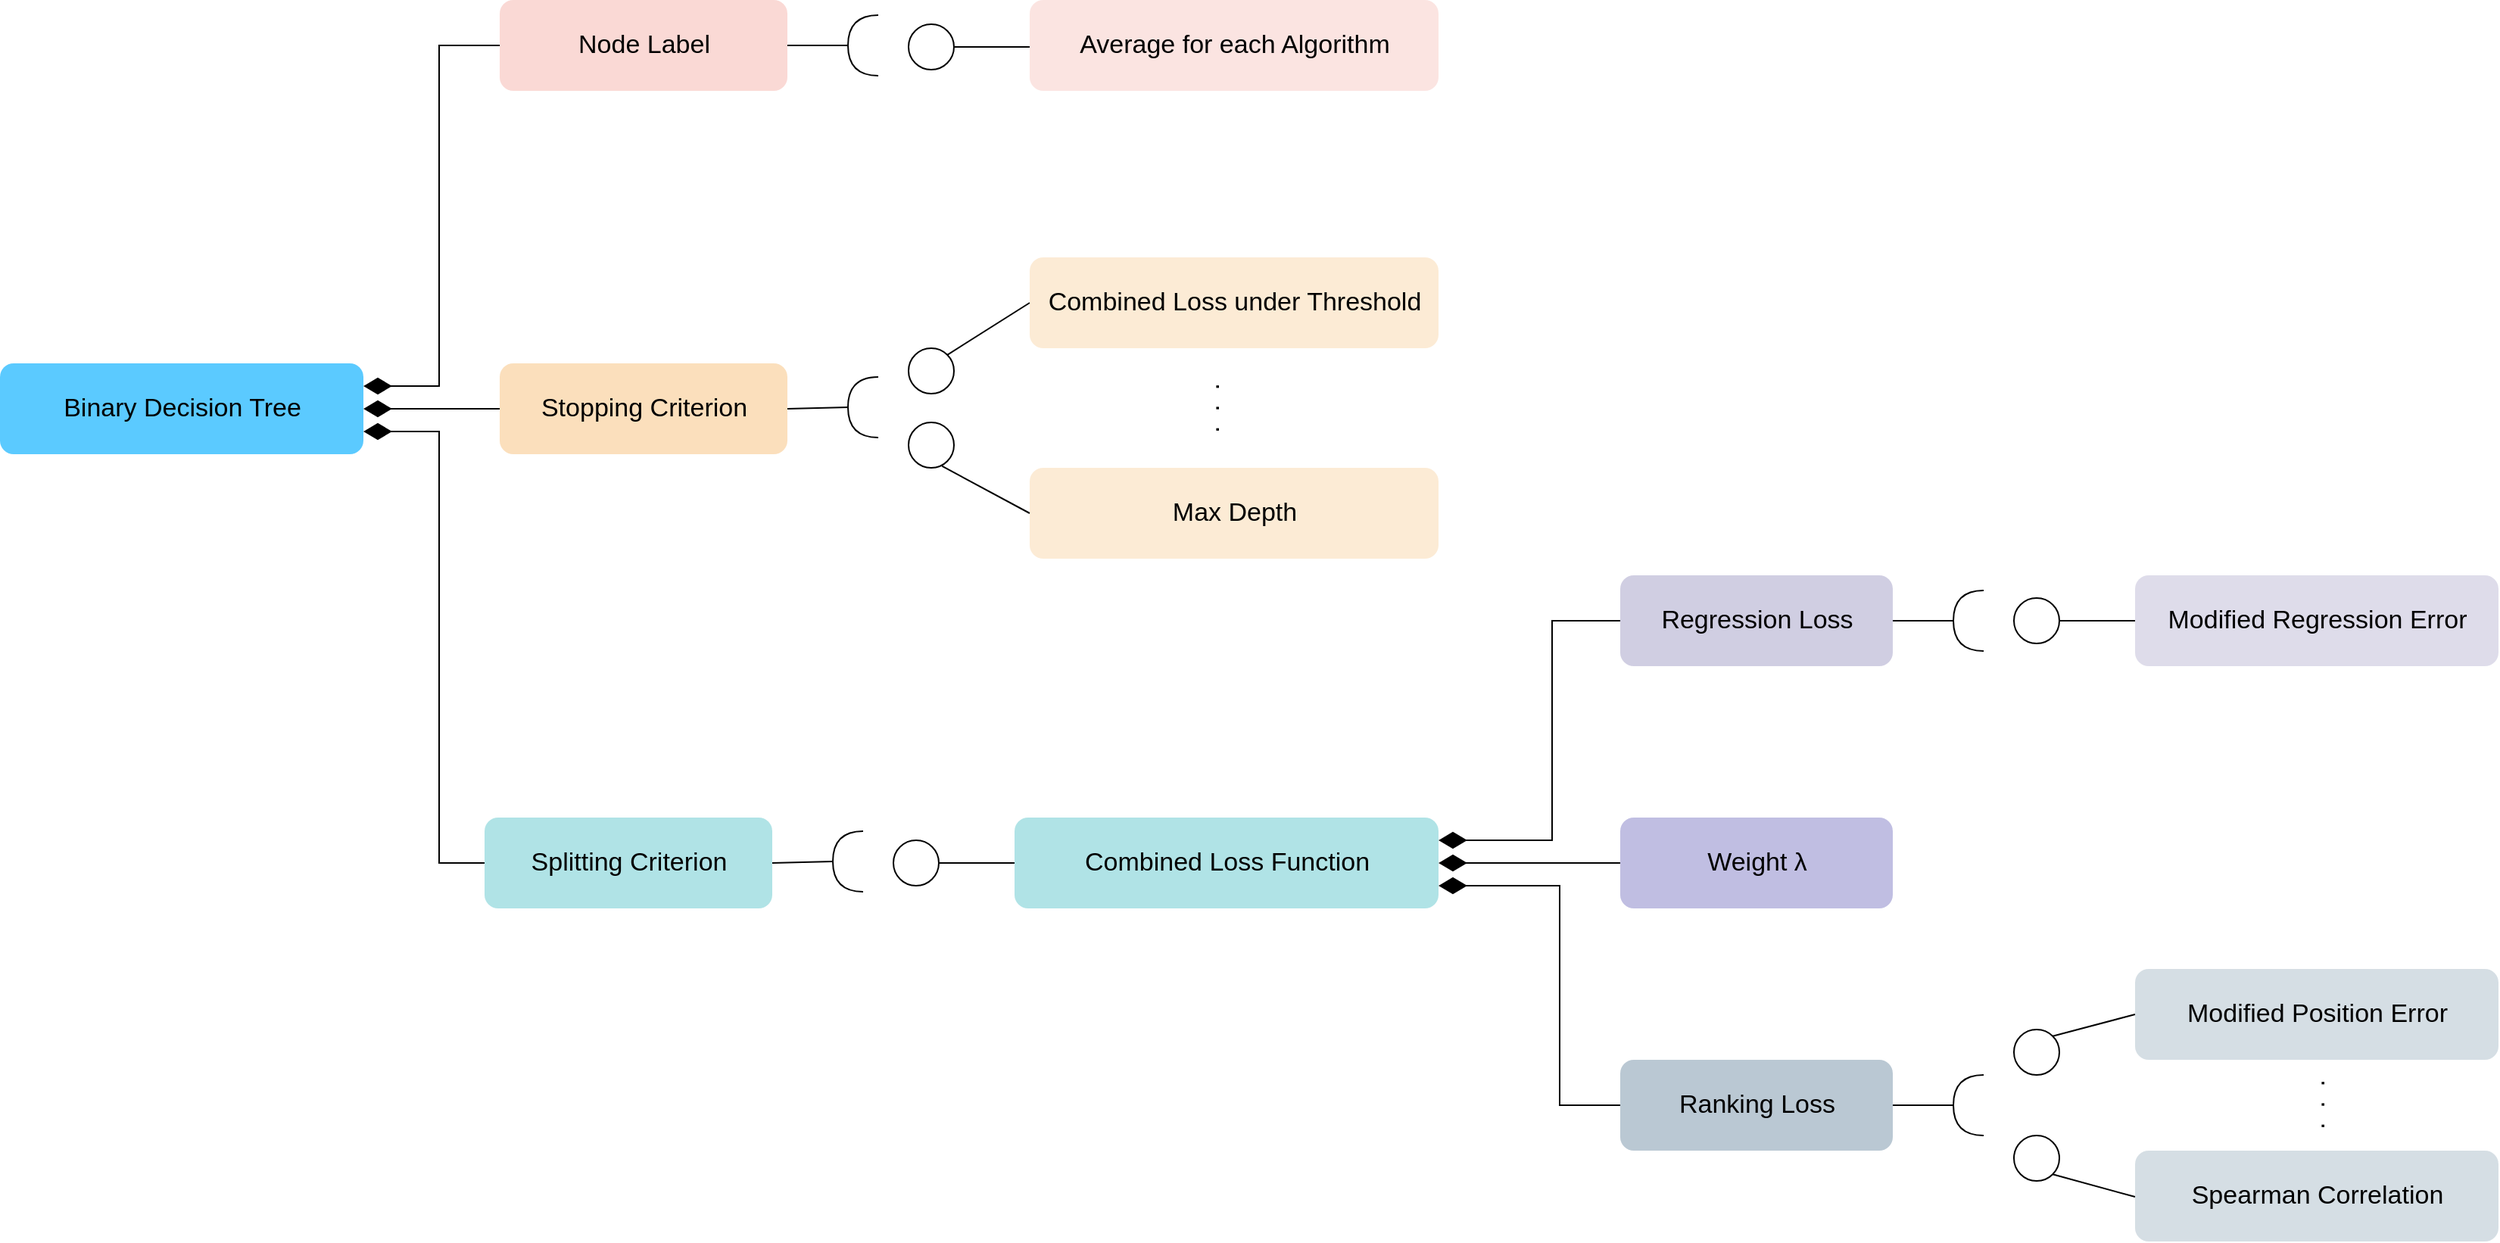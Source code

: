 <mxfile version="15.9.6" type="github">
  <diagram id="wFE0QG_FPsp0jaGvCLVb" name="Page-1">
    <mxGraphModel dx="4022" dy="1775" grid="1" gridSize="10" guides="1" tooltips="1" connect="1" arrows="1" fold="1" page="1" pageScale="1" pageWidth="850" pageHeight="1100" math="0" shadow="0">
      <root>
        <mxCell id="0" />
        <mxCell id="1" parent="0" />
        <mxCell id="GQajFrsuyB6NHDww1tuL-7" value="Binary Decision Tree" style="html=1;rounded=1;fontSize=17;fillColor=#16B4FF;strokeColor=none;gradientColor=none;opacity=70;fontStyle=0" parent="1" vertex="1">
          <mxGeometry x="-120" y="770" width="240" height="60" as="geometry" />
        </mxCell>
        <mxCell id="GQajFrsuyB6NHDww1tuL-8" style="edgeStyle=orthogonalEdgeStyle;rounded=0;orthogonalLoop=1;jettySize=auto;html=1;endArrow=diamondThin;endFill=1;exitX=0;exitY=0.5;exitDx=0;exitDy=0;entryX=1;entryY=0.25;entryDx=0;entryDy=0;endSize=16;strokeColor=default;fontSize=17;fontStyle=0" parent="1" source="tZ7djmpZorgxgHxO5tKS-36" target="GQajFrsuyB6NHDww1tuL-7" edge="1">
          <mxGeometry relative="1" as="geometry">
            <mxPoint x="350" y="591" as="sourcePoint" />
            <Array as="points">
              <mxPoint x="170" y="560" />
              <mxPoint x="170" y="785" />
            </Array>
          </mxGeometry>
        </mxCell>
        <mxCell id="GQajFrsuyB6NHDww1tuL-9" style="edgeStyle=orthogonalEdgeStyle;rounded=0;orthogonalLoop=1;jettySize=auto;html=1;entryX=1;entryY=0.5;entryDx=0;entryDy=0;endArrow=diamondThin;endFill=1;endSize=16;strokeColor=default;exitX=0;exitY=0.5;exitDx=0;exitDy=0;fontSize=17;fontStyle=0" parent="1" target="GQajFrsuyB6NHDww1tuL-7" edge="1" source="tZ7djmpZorgxgHxO5tKS-47">
          <mxGeometry relative="1" as="geometry">
            <mxPoint x="360" y="800" as="sourcePoint" />
          </mxGeometry>
        </mxCell>
        <mxCell id="GQajFrsuyB6NHDww1tuL-10" style="edgeStyle=orthogonalEdgeStyle;rounded=0;orthogonalLoop=1;jettySize=auto;html=1;endArrow=diamondThin;endFill=1;exitX=0;exitY=0.5;exitDx=0;exitDy=0;endSize=16;strokeColor=default;entryX=1;entryY=0.75;entryDx=0;entryDy=0;fontSize=17;fontStyle=0" parent="1" source="tZ7djmpZorgxgHxO5tKS-60" edge="1" target="GQajFrsuyB6NHDww1tuL-7">
          <mxGeometry relative="1" as="geometry">
            <mxPoint x="370" y="1200" as="sourcePoint" />
            <mxPoint x="130" y="840" as="targetPoint" />
            <Array as="points">
              <mxPoint x="170" y="1100" />
              <mxPoint x="170" y="815" />
            </Array>
          </mxGeometry>
        </mxCell>
        <mxCell id="tZ7djmpZorgxgHxO5tKS-36" value="Node Label" style="html=1;rounded=1;fontSize=17;fillColor=#fad9d5;strokeColor=none;rotation=0;fontStyle=0" parent="1" vertex="1">
          <mxGeometry x="210" y="530" width="190" height="60" as="geometry" />
        </mxCell>
        <mxCell id="tZ7djmpZorgxgHxO5tKS-29" value="" style="ellipse;fillColor=default;strokeColor=default;fontSize=17;rotation=0;fontStyle=0" parent="1" vertex="1">
          <mxGeometry x="480" y="546" width="30" height="30" as="geometry" />
        </mxCell>
        <mxCell id="tZ7djmpZorgxgHxO5tKS-30" value="" style="endArrow=none;html=1;rounded=0;entryX=1;entryY=0.5;entryDx=0;entryDy=0;fontSize=17;strokeColor=default;fontStyle=0" parent="1" target="tZ7djmpZorgxgHxO5tKS-29" edge="1">
          <mxGeometry relative="1" as="geometry">
            <mxPoint x="560" y="561" as="sourcePoint" />
            <mxPoint x="660" y="561" as="targetPoint" />
          </mxGeometry>
        </mxCell>
        <mxCell id="tZ7djmpZorgxgHxO5tKS-46" value="Average for each Algorithm" style="html=1;rounded=1;fontSize=17;fillColor=#fad9d5;strokeColor=none;rotation=0;opacity=70;fontStyle=0" parent="1" vertex="1">
          <mxGeometry x="560" y="530" width="270" height="60" as="geometry" />
        </mxCell>
        <mxCell id="tZ7djmpZorgxgHxO5tKS-47" value="Stopping Criterion" style="html=1;rounded=1;fontSize=17;fillColor=#fad7ac;strokeColor=none;rotation=0;opacity=80;fontStyle=0" parent="1" vertex="1">
          <mxGeometry x="210" y="770" width="190" height="60" as="geometry" />
        </mxCell>
        <mxCell id="tZ7djmpZorgxgHxO5tKS-52" value="" style="ellipse;fillColor=default;strokeColor=default;fontSize=17;rotation=0;fontStyle=0" parent="1" vertex="1">
          <mxGeometry x="480" y="760" width="30" height="30" as="geometry" />
        </mxCell>
        <mxCell id="tZ7djmpZorgxgHxO5tKS-53" value="" style="endArrow=none;html=1;rounded=0;entryX=1;entryY=0;entryDx=0;entryDy=0;fontSize=17;strokeColor=default;exitX=0;exitY=0.5;exitDx=0;exitDy=0;fontStyle=0" parent="1" source="tZ7djmpZorgxgHxO5tKS-54" target="tZ7djmpZorgxgHxO5tKS-52" edge="1">
          <mxGeometry relative="1" as="geometry">
            <mxPoint x="790" y="750" as="sourcePoint" />
            <mxPoint x="700" y="750" as="targetPoint" />
          </mxGeometry>
        </mxCell>
        <mxCell id="tZ7djmpZorgxgHxO5tKS-54" value="Combined Loss under Threshold" style="html=1;rounded=1;fontSize=17;fillColor=#fad7ac;strokeColor=none;rotation=0;opacity=50;fontStyle=0" parent="1" vertex="1">
          <mxGeometry x="560" y="700" width="270" height="60" as="geometry" />
        </mxCell>
        <mxCell id="tZ7djmpZorgxgHxO5tKS-56" value="" style="ellipse;fillColor=default;strokeColor=default;fontSize=17;rotation=0;fontStyle=0" parent="1" vertex="1">
          <mxGeometry x="480" y="809" width="30" height="30" as="geometry" />
        </mxCell>
        <mxCell id="tZ7djmpZorgxgHxO5tKS-57" value="" style="endArrow=none;html=1;rounded=0;entryX=0.736;entryY=0.96;entryDx=0;entryDy=0;fontSize=17;strokeColor=default;exitX=0;exitY=0.5;exitDx=0;exitDy=0;entryPerimeter=0;fontStyle=0" parent="1" source="tZ7djmpZorgxgHxO5tKS-58" target="tZ7djmpZorgxgHxO5tKS-56" edge="1">
          <mxGeometry relative="1" as="geometry">
            <mxPoint x="550" y="829" as="sourcePoint" />
            <mxPoint x="700" y="849" as="targetPoint" />
          </mxGeometry>
        </mxCell>
        <mxCell id="tZ7djmpZorgxgHxO5tKS-58" value="Max Depth" style="html=1;rounded=1;fontSize=17;fillColor=#fad7ac;strokeColor=none;rotation=0;opacity=50;fontStyle=0" parent="1" vertex="1">
          <mxGeometry x="560" y="839" width="270" height="60" as="geometry" />
        </mxCell>
        <mxCell id="tZ7djmpZorgxgHxO5tKS-59" value="&lt;font style=&quot;font-size: 17px;&quot;&gt;&lt;span style=&quot;font-size: 17px;&quot;&gt;.&amp;nbsp; .&amp;nbsp; .&lt;/span&gt;&lt;/font&gt;" style="text;html=1;align=center;verticalAlign=middle;resizable=0;points=[];autosize=1;strokeColor=none;fillColor=none;fontSize=17;rotation=0;horizontal=0;fontStyle=0" parent="1" vertex="1">
          <mxGeometry x="660" y="780" width="40" height="40" as="geometry" />
        </mxCell>
        <mxCell id="tZ7djmpZorgxgHxO5tKS-60" value="Splitting Criterion" style="html=1;rounded=1;fontSize=17;fillColor=#b0e3e6;strokeColor=none;rotation=0;fontStyle=0" parent="1" vertex="1">
          <mxGeometry x="200" y="1070" width="190" height="60" as="geometry" />
        </mxCell>
        <mxCell id="tZ7djmpZorgxgHxO5tKS-67" value="Combined Loss Function" style="html=1;rounded=1;fontSize=17;fillColor=#b0e3e6;rotation=0;strokeColor=none;fontStyle=0" parent="1" vertex="1">
          <mxGeometry x="550" y="1070" width="280" height="60" as="geometry" />
        </mxCell>
        <mxCell id="tZ7djmpZorgxgHxO5tKS-114" value="" style="ellipse;fontSize=17;rotation=0;rounded=0;strokeColor=default;fontStyle=0" parent="1" vertex="1">
          <mxGeometry x="1210" y="925" width="30" height="30" as="geometry" />
        </mxCell>
        <mxCell id="tZ7djmpZorgxgHxO5tKS-115" value="" style="endArrow=none;html=1;rounded=0;exitX=0;exitY=0.5;exitDx=0;exitDy=0;fontSize=17;strokeColor=default;fillColor=#FF8552;entryX=1;entryY=0.5;entryDx=0;entryDy=0;fontStyle=0" parent="1" source="tZ7djmpZorgxgHxO5tKS-116" target="tZ7djmpZorgxgHxO5tKS-114" edge="1">
          <mxGeometry relative="1" as="geometry">
            <mxPoint x="1290" y="930" as="sourcePoint" />
            <mxPoint x="1260" y="930" as="targetPoint" />
          </mxGeometry>
        </mxCell>
        <mxCell id="tZ7djmpZorgxgHxO5tKS-116" value="Modified Regression Error" style="html=1;rounded=1;fontSize=17;fillColor=#d0cee2;strokeColor=none;rotation=0;opacity=70;fontStyle=0" parent="1" vertex="1">
          <mxGeometry x="1290" y="910" width="240" height="60" as="geometry" />
        </mxCell>
        <mxCell id="tZ7djmpZorgxgHxO5tKS-123" value="" style="ellipse;fontSize=17;rotation=0;rounded=0;strokeColor=default;fontStyle=0" parent="1" vertex="1">
          <mxGeometry x="1210" y="1210" width="30" height="30" as="geometry" />
        </mxCell>
        <mxCell id="tZ7djmpZorgxgHxO5tKS-124" value="" style="endArrow=none;html=1;rounded=0;entryX=1;entryY=0;entryDx=0;entryDy=0;fontSize=17;strokeColor=default;fillColor=#FF8552;exitX=0;exitY=0.5;exitDx=0;exitDy=0;fontStyle=0" parent="1" source="GQajFrsuyB6NHDww1tuL-57" target="tZ7djmpZorgxgHxO5tKS-123" edge="1">
          <mxGeometry relative="1" as="geometry">
            <mxPoint x="1320" y="1200" as="sourcePoint" />
            <mxPoint x="1250" y="1199" as="targetPoint" />
          </mxGeometry>
        </mxCell>
        <mxCell id="tZ7djmpZorgxgHxO5tKS-126" value="" style="ellipse;fontSize=17;rotation=0;rounded=0;strokeColor=default;fontStyle=0" parent="1" vertex="1">
          <mxGeometry x="1210" y="1280" width="30" height="30" as="geometry" />
        </mxCell>
        <mxCell id="tZ7djmpZorgxgHxO5tKS-122" value="" style="endArrow=none;html=1;rounded=0;exitX=1;exitY=0.5;exitDx=0;exitDy=0;exitPerimeter=0;fontSize=17;entryX=1;entryY=0.5;entryDx=0;entryDy=0;strokeColor=default;fontStyle=0" parent="1" source="tZ7djmpZorgxgHxO5tKS-121" edge="1" target="GQajFrsuyB6NHDww1tuL-55">
          <mxGeometry relative="1" as="geometry">
            <mxPoint x="1250" y="1130" as="sourcePoint" />
            <mxPoint x="1190.0" y="1260" as="targetPoint" />
          </mxGeometry>
        </mxCell>
        <mxCell id="tZ7djmpZorgxgHxO5tKS-39" value="" style="shape=requiredInterface;html=1;verticalLabelPosition=bottom;sketch=0;rotation=90;direction=south;fontSize=17;strokeColor=default;fontStyle=0" parent="1" vertex="1">
          <mxGeometry x="430" y="550" width="40" height="20" as="geometry" />
        </mxCell>
        <mxCell id="tZ7djmpZorgxgHxO5tKS-40" value="" style="endArrow=none;html=1;rounded=0;exitX=1;exitY=0.5;exitDx=0;exitDy=0;exitPerimeter=0;fontSize=17;strokeColor=default;entryX=1;entryY=0.5;entryDx=0;entryDy=0;fontStyle=0" parent="1" source="tZ7djmpZorgxgHxO5tKS-39" target="tZ7djmpZorgxgHxO5tKS-36" edge="1">
          <mxGeometry relative="1" as="geometry">
            <mxPoint x="690" y="431" as="sourcePoint" />
            <mxPoint x="640" y="561" as="targetPoint" />
          </mxGeometry>
        </mxCell>
        <mxCell id="tZ7djmpZorgxgHxO5tKS-50" value="" style="shape=requiredInterface;html=1;verticalLabelPosition=bottom;sketch=0;rotation=90;direction=south;fontSize=17;strokeColor=default;fontStyle=0" parent="1" vertex="1">
          <mxGeometry x="430" y="789" width="40" height="20" as="geometry" />
        </mxCell>
        <mxCell id="tZ7djmpZorgxgHxO5tKS-112" value="" style="shape=requiredInterface;html=1;verticalLabelPosition=bottom;sketch=0;rotation=90;direction=south;fontSize=17;strokeColor=default;fillColor=#FF8552;rounded=0;fontStyle=0" parent="1" vertex="1">
          <mxGeometry x="1160" y="930" width="40" height="20" as="geometry" />
        </mxCell>
        <mxCell id="tZ7djmpZorgxgHxO5tKS-113" value="" style="endArrow=none;html=1;rounded=0;exitX=1;exitY=0.5;exitDx=0;exitDy=0;exitPerimeter=0;fontSize=17;strokeColor=default;entryX=1;entryY=0.5;entryDx=0;entryDy=0;fontStyle=0" parent="1" source="tZ7djmpZorgxgHxO5tKS-112" target="GQajFrsuyB6NHDww1tuL-66" edge="1">
          <mxGeometry relative="1" as="geometry">
            <mxPoint x="1240" y="800" as="sourcePoint" />
            <mxPoint x="1190" y="930" as="targetPoint" />
          </mxGeometry>
        </mxCell>
        <mxCell id="tZ7djmpZorgxgHxO5tKS-121" value="" style="shape=requiredInterface;html=1;verticalLabelPosition=bottom;sketch=0;rotation=90;direction=south;fontSize=17;strokeColor=default;fillColor=#FF8552;rounded=0;fontStyle=0" parent="1" vertex="1">
          <mxGeometry x="1160" y="1250" width="40" height="20" as="geometry" />
        </mxCell>
        <mxCell id="thf20xmfrMY9EtbRYETB-77" value="" style="endArrow=none;html=1;rounded=0;fontSize=17;strokeColor=default;entryX=1;entryY=0.5;entryDx=0;entryDy=0;exitX=1;exitY=0.5;exitDx=0;exitDy=0;exitPerimeter=0;fontStyle=0" parent="1" source="tZ7djmpZorgxgHxO5tKS-50" target="tZ7djmpZorgxgHxO5tKS-47" edge="1">
          <mxGeometry relative="1" as="geometry">
            <mxPoint x="640" y="800" as="sourcePoint" />
            <mxPoint x="640" y="800" as="targetPoint" />
          </mxGeometry>
        </mxCell>
        <mxCell id="GQajFrsuyB6NHDww1tuL-27" value="" style="endArrow=none;html=1;rounded=0;entryX=1;entryY=1;entryDx=0;entryDy=0;fontSize=17;strokeColor=default;fillColor=#FF8552;exitX=0;exitY=0.509;exitDx=0;exitDy=0;exitPerimeter=0;fontStyle=0" parent="1" source="GQajFrsuyB6NHDww1tuL-56" target="tZ7djmpZorgxgHxO5tKS-126" edge="1">
          <mxGeometry relative="1" as="geometry">
            <mxPoint x="1340" y="1320.75" as="sourcePoint" />
            <mxPoint x="1250" y="1319.75" as="targetPoint" />
          </mxGeometry>
        </mxCell>
        <mxCell id="GQajFrsuyB6NHDww1tuL-73" style="edgeStyle=orthogonalEdgeStyle;rounded=0;orthogonalLoop=1;jettySize=auto;html=1;endArrow=diamondThin;endFill=1;endSize=16;strokeColor=default;fontSize=17;fontStyle=0" parent="1" source="GQajFrsuyB6NHDww1tuL-54" target="tZ7djmpZorgxgHxO5tKS-67" edge="1">
          <mxGeometry relative="1" as="geometry" />
        </mxCell>
        <mxCell id="GQajFrsuyB6NHDww1tuL-54" value="&lt;font style=&quot;font-size: 17px;&quot;&gt;Weight λ&lt;/font&gt;" style="html=1;rounded=1;fontSize=17;fillColor=#C0BEE2;strokeColor=none;rotation=0;fontStyle=0" parent="1" vertex="1">
          <mxGeometry x="950" y="1070" width="180" height="60" as="geometry" />
        </mxCell>
        <mxCell id="GQajFrsuyB6NHDww1tuL-78" style="edgeStyle=orthogonalEdgeStyle;rounded=0;orthogonalLoop=1;jettySize=auto;html=1;entryX=1;entryY=0.75;entryDx=0;entryDy=0;endArrow=diamondThin;endFill=1;endSize=16;strokeColor=default;fontSize=17;fontStyle=0" parent="1" source="GQajFrsuyB6NHDww1tuL-55" target="tZ7djmpZorgxgHxO5tKS-67" edge="1">
          <mxGeometry relative="1" as="geometry">
            <Array as="points">
              <mxPoint x="910" y="1260" />
              <mxPoint x="910" y="1115" />
            </Array>
          </mxGeometry>
        </mxCell>
        <mxCell id="GQajFrsuyB6NHDww1tuL-55" value="Ranking Loss" style="html=1;rounded=1;fontSize=17;fillColor=#bac8d3;strokeColor=none;rotation=0;fontStyle=0" parent="1" vertex="1">
          <mxGeometry x="950" y="1230" width="180" height="60" as="geometry" />
        </mxCell>
        <mxCell id="GQajFrsuyB6NHDww1tuL-56" value="Spearman Correlation" style="html=1;rounded=1;fontSize=17;fillColor=#bac8d3;strokeColor=none;rotation=0;opacity=60;fontStyle=0" parent="1" vertex="1">
          <mxGeometry x="1290" y="1290" width="240" height="60" as="geometry" />
        </mxCell>
        <mxCell id="GQajFrsuyB6NHDww1tuL-57" value="Modified Position Error" style="html=1;rounded=1;fontSize=17;fillColor=#bac8d3;strokeColor=none;rotation=0;opacity=60;fontStyle=0" parent="1" vertex="1">
          <mxGeometry x="1290" y="1170" width="240" height="60" as="geometry" />
        </mxCell>
        <mxCell id="GQajFrsuyB6NHDww1tuL-79" style="edgeStyle=orthogonalEdgeStyle;rounded=0;orthogonalLoop=1;jettySize=auto;html=1;entryX=1;entryY=0.25;entryDx=0;entryDy=0;endArrow=diamondThin;endFill=1;endSize=16;strokeColor=default;fontSize=17;fontStyle=0" parent="1" source="GQajFrsuyB6NHDww1tuL-66" target="tZ7djmpZorgxgHxO5tKS-67" edge="1">
          <mxGeometry relative="1" as="geometry">
            <Array as="points">
              <mxPoint x="905" y="940" />
              <mxPoint x="905" y="1085" />
            </Array>
          </mxGeometry>
        </mxCell>
        <mxCell id="GQajFrsuyB6NHDww1tuL-66" value="Regression Loss" style="html=1;rounded=1;fontSize=17;fillColor=#d0cee2;strokeColor=none;rotation=0;fontStyle=0" parent="1" vertex="1">
          <mxGeometry x="950" y="910" width="180" height="60" as="geometry" />
        </mxCell>
        <mxCell id="GQajFrsuyB6NHDww1tuL-87" value="&lt;font style=&quot;font-size: 17px;&quot;&gt;&lt;span style=&quot;font-size: 17px;&quot;&gt;.&amp;nbsp; .&amp;nbsp; .&lt;/span&gt;&lt;/font&gt;" style="text;html=1;align=center;verticalAlign=middle;resizable=0;points=[];autosize=1;strokeColor=none;fillColor=none;fontSize=17;rotation=0;horizontal=0;fontStyle=0" parent="1" vertex="1">
          <mxGeometry x="1390" y="1240" width="40" height="40" as="geometry" />
        </mxCell>
        <mxCell id="2ogsJXOfsfG8FPmJxupV-5" value="" style="ellipse;fillColor=default;strokeColor=default;fontSize=17;rotation=0;fontStyle=0" vertex="1" parent="1">
          <mxGeometry x="470" y="1085" width="30" height="30" as="geometry" />
        </mxCell>
        <mxCell id="2ogsJXOfsfG8FPmJxupV-6" value="" style="endArrow=none;html=1;rounded=0;entryX=1;entryY=0.5;entryDx=0;entryDy=0;fontSize=17;strokeColor=default;exitX=0;exitY=0.5;exitDx=0;exitDy=0;fontStyle=0" edge="1" parent="1" target="2ogsJXOfsfG8FPmJxupV-5" source="tZ7djmpZorgxgHxO5tKS-67">
          <mxGeometry relative="1" as="geometry">
            <mxPoint x="530" y="1100" as="sourcePoint" />
            <mxPoint x="650" y="1100" as="targetPoint" />
          </mxGeometry>
        </mxCell>
        <mxCell id="2ogsJXOfsfG8FPmJxupV-7" value="" style="shape=requiredInterface;html=1;verticalLabelPosition=bottom;sketch=0;rotation=90;direction=south;fontSize=17;strokeColor=default;fontStyle=0" vertex="1" parent="1">
          <mxGeometry x="420" y="1089" width="40" height="20" as="geometry" />
        </mxCell>
        <mxCell id="2ogsJXOfsfG8FPmJxupV-8" value="" style="endArrow=none;html=1;rounded=0;exitX=1;exitY=0.5;exitDx=0;exitDy=0;exitPerimeter=0;fontSize=17;strokeColor=default;entryX=1;entryY=0.5;entryDx=0;entryDy=0;fontStyle=0" edge="1" parent="1" source="2ogsJXOfsfG8FPmJxupV-7" target="tZ7djmpZorgxgHxO5tKS-60">
          <mxGeometry relative="1" as="geometry">
            <mxPoint x="680" y="970" as="sourcePoint" />
            <mxPoint x="400" y="1099" as="targetPoint" />
          </mxGeometry>
        </mxCell>
      </root>
    </mxGraphModel>
  </diagram>
</mxfile>
